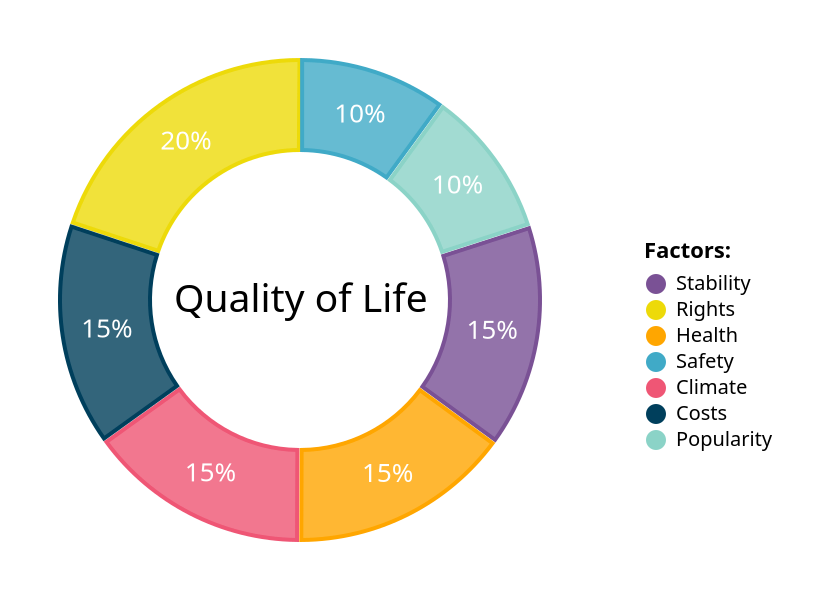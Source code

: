 {
  "$schema": "https://vega.github.io/schema/vega/v3.0.json",
  "width": 300,
  "height": 300,
  "autosize": "pad",
  "signals": [
    {"name": "startAngle", "value": 0},
    {"name": "endAngle", "value": 6.29},
    {"name": "padAngle", "value": 0},
    {"name": "sort", "value": true},
    {"name": "strokeWidth", "value": 2},
    {
      "name": "selected",
      "value": "100",
      "on": [{"events": "mouseover", "update": "datum"}]
    }
  ],
  "data": [
    {
      "name": "table",
      "values": [
        {
          "Factor": "Stability",
          "Percentage": 15,
          "startAngle": 1.258,
          "endAngle": 2.2015000000000002
        },
        {
          "Factor": "Rights",
          "Percentage": 20,
          "startAngle": 5.032000000000001,
          "endAngle": 6.290000000000001
        },
        {
          "Factor": "Health",
          "Percentage": 15,
          "startAngle": 2.2015000000000002,
          "endAngle": 3.1450000000000005
        },
        {
          "Factor": "Safety",
          "Percentage": 10,
          "startAngle": 0,
          "endAngle": 0.629
        },
        {
          "Factor": "Climate",
          "Percentage": 15,
          "startAngle": 3.1450000000000005,
          "endAngle": 4.088500000000001
        },
        {
          "Factor": "Costs",
          "Percentage": 15,
          "startAngle": 4.088500000000001,
          "endAngle": 5.032000000000001
        },
        {
          "Factor": "Popularity",
          "Percentage": 10,
          "startAngle": 0.629,
          "endAngle": 1.258
        }
      ],
      "transform": [
        {
          "type": "pie",
          "field": "Percentage",
          "startAngle": {"signal": "startAngle"},
          "endAngle": {"signal": "endAngle"},
          "sort": {"signal": "sort"}
        }
      ]
    },
    {
      "name": "fieldSum",
      "source": "table",
      "transform": [
        {
          "type": "aggregate",
          "fields": ["Percentage"],
          "ops": ["sum"],
          "as": ["sum"]
        }
      ]
    }
  ],
  "legends": [
    {
      "fill": "color",
      "title": "Factors:",
      "orient": "none",
      "padding": {"value": 20},
      "encode": {
        "symbols": {"enter": {"fillOpacity": {"value": 1}}},
        "legend": {
          "update": {
            "x": {
              "signal": "(width / 2) + if(selected && selected.Factor == datum.Factor, if(width >= height, height, width) / 2 * 1.1 * 0.8, if(width >= height, height, width) / 2 * 0.8)",
              "offset": 20
            },
            "y": {"signal": "(height / 2)", "offset": -50}
          }
        }
      }
    }
  ],
  "scales": [
    {"name": "color", "type": "ordinal", "range":  ["#7a5195",
"#edda09",
"#ffa600",
"#40aac7", "#ef5675", "#003f5c", "#8bd3c7"]}
  ],
  "marks": [
    {
      "type": "arc",
      "from": {"data": "table"},
      "encode": {
        "enter": {
          "fill": {"scale": "color", "field": "Factor"},
          "x": {"signal": "width / 2"},
          "y": {"signal": "height / 2"}
        },
        "update": {
          "startAngle": {"field": "startAngle"},
          "endAngle": {"field": "endAngle"},
          "padAngle": {
            "signal": "if(selected && selected.Factor == datum.Factor, 0.015, 0.015)"
          },
          "innerRadius": {
            "signal": "if(selected && selected.Factor == datum.Factor, if(width >= height, height, width) / 2 * 0.45, if(width >= height, height, width) / 2 * 0.5)"
          },
          "outerRadius": {
            "signal": "if(selected && selected.Factor == datum.Factor, if(width >= height, height, width) / 2 * 1.05 * 0.8, if(width >= height, height, width) / 2 * 0.8)"
          },
          "opacity": {
            "signal": "if(selected && selected.Factor !== datum.Factor, 1, 1)"
          },
          "stroke": {"signal": "scale('color', datum.Factor)"},
          "strokeWidth": {"signal": "strokeWidth"},
          "fillOpacity": {
            "signal": "if(selected && selected.Factor == datum.Factor, 0.8, 0.8)"
          }
        }
      }
    },
    {
      "type": "text",
      "encode": {
        "enter": {"text": {"value": ""}},
        "update": {
          "opacity": {"value": 1},
          "x": {"signal": "width / 2"},
          "y": {"signal": "height / 2"},
          "align": {"value": "center"},
          "baseline": {"value": "middle"},
          "fontSize": {"signal": "if(width >= height, height, width) * 0.065"},
          "text": {"value": "Quality of Life "}
        }
      }
    },
    {
      "name": "mark_percentage",
      "type": "text",
      "from": {"data": "table"},
      "encode": {
        "enter": {
          "text": {
            "signal": "if(datum['endAngle'] - datum['startAngle'] < 0.3, '', format(datum['Percentage'] , '.0f')) + '%'"
          },
          "x": {"signal": "if(width >= height, height, width) / 2"},
          "y": {"signal": "if(width >= height, height, width) / 2"},
          "radius": {
            "signal": "if(selected && selected.Factor == datum.Factor, if(width >= height, height, width) / 2 * 1.05 * 0.65, if(width >= height, height, width) / 2 * 0.65)"
          },
          "theta": {"signal": "(datum['startAngle'] + datum['endAngle'])/2"},
          "fill": {"value": "#FFFFFF"},
          "fontSize": {"value": 13},
          "align": {"value": "center"},
          "baseline": {"value": "middle"}
        }
      }
    }

  ],
  "config": {
    "text": {
      "font": "Lucida Sans Unicode",
      "fontSize":20
    },
    "legend": {
      "fontSize": {"value":20}
    }
  }
}
